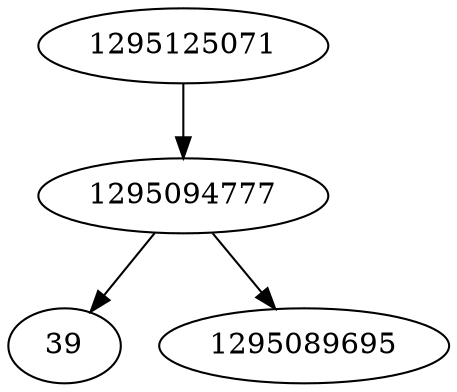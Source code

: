 strict digraph  {
1295094777;
39;
1295125071;
1295089695;
1295094777 -> 39;
1295094777 -> 1295089695;
1295125071 -> 1295094777;
}

